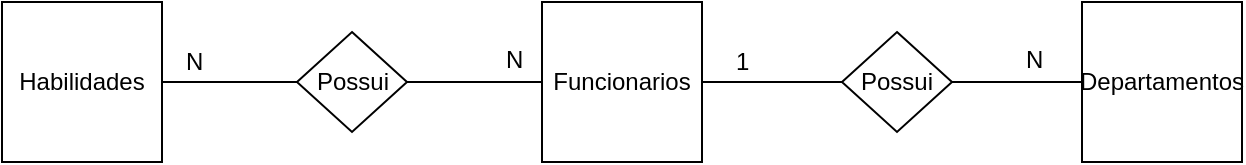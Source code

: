 <mxfile version="10.9.5" type="device"><diagram id="XPXUFJsgCxQIfTVGCF_j" name="Conceitual"><mxGraphModel dx="926" dy="628" grid="1" gridSize="10" guides="1" tooltips="1" connect="1" arrows="1" fold="1" page="1" pageScale="1" pageWidth="827" pageHeight="1169" math="0" shadow="0"><root><mxCell id="0"/><mxCell id="1" parent="0"/><mxCell id="GvkB34Hs-_N0vnf_pCDX-6" style="edgeStyle=orthogonalEdgeStyle;rounded=0;orthogonalLoop=1;jettySize=auto;html=1;endArrow=none;endFill=0;" edge="1" parent="1" source="GvkB34Hs-_N0vnf_pCDX-1" target="GvkB34Hs-_N0vnf_pCDX-4"><mxGeometry relative="1" as="geometry"/></mxCell><mxCell id="GvkB34Hs-_N0vnf_pCDX-10" style="edgeStyle=orthogonalEdgeStyle;rounded=0;orthogonalLoop=1;jettySize=auto;html=1;entryX=0;entryY=0.5;entryDx=0;entryDy=0;endArrow=none;endFill=0;" edge="1" parent="1" source="GvkB34Hs-_N0vnf_pCDX-1" target="GvkB34Hs-_N0vnf_pCDX-5"><mxGeometry relative="1" as="geometry"/></mxCell><mxCell id="GvkB34Hs-_N0vnf_pCDX-1" value="Funcionarios" style="whiteSpace=wrap;html=1;aspect=fixed;" vertex="1" parent="1"><mxGeometry x="350" y="400" width="80" height="80" as="geometry"/></mxCell><mxCell id="GvkB34Hs-_N0vnf_pCDX-2" value="Habilidades" style="whiteSpace=wrap;html=1;aspect=fixed;" vertex="1" parent="1"><mxGeometry x="80" y="400" width="80" height="80" as="geometry"/></mxCell><mxCell id="GvkB34Hs-_N0vnf_pCDX-9" style="edgeStyle=orthogonalEdgeStyle;rounded=0;orthogonalLoop=1;jettySize=auto;html=1;entryX=1;entryY=0.5;entryDx=0;entryDy=0;endArrow=none;endFill=0;" edge="1" parent="1" source="GvkB34Hs-_N0vnf_pCDX-3" target="GvkB34Hs-_N0vnf_pCDX-5"><mxGeometry relative="1" as="geometry"/></mxCell><mxCell id="GvkB34Hs-_N0vnf_pCDX-3" value="Departamentos" style="whiteSpace=wrap;html=1;aspect=fixed;" vertex="1" parent="1"><mxGeometry x="620" y="400" width="80" height="80" as="geometry"/></mxCell><mxCell id="GvkB34Hs-_N0vnf_pCDX-7" style="edgeStyle=orthogonalEdgeStyle;rounded=0;orthogonalLoop=1;jettySize=auto;html=1;endArrow=none;endFill=0;" edge="1" parent="1" source="GvkB34Hs-_N0vnf_pCDX-4" target="GvkB34Hs-_N0vnf_pCDX-2"><mxGeometry relative="1" as="geometry"/></mxCell><mxCell id="GvkB34Hs-_N0vnf_pCDX-4" value="Possui" style="rhombus;whiteSpace=wrap;html=1;" vertex="1" parent="1"><mxGeometry x="227.5" y="415" width="55" height="50" as="geometry"/></mxCell><mxCell id="GvkB34Hs-_N0vnf_pCDX-5" value="Possui" style="rhombus;whiteSpace=wrap;html=1;" vertex="1" parent="1"><mxGeometry x="500" y="415" width="55" height="50" as="geometry"/></mxCell><mxCell id="GvkB34Hs-_N0vnf_pCDX-11" value="N" style="text;html=1;resizable=0;points=[];autosize=1;align=left;verticalAlign=top;spacingTop=-4;" vertex="1" parent="1"><mxGeometry x="330" y="419" width="20" height="20" as="geometry"/></mxCell><mxCell id="GvkB34Hs-_N0vnf_pCDX-12" value="N" style="text;html=1;resizable=0;points=[];autosize=1;align=left;verticalAlign=top;spacingTop=-4;" vertex="1" parent="1"><mxGeometry x="170" y="420" width="20" height="20" as="geometry"/></mxCell><mxCell id="GvkB34Hs-_N0vnf_pCDX-13" value="1" style="text;html=1;resizable=0;points=[];autosize=1;align=left;verticalAlign=top;spacingTop=-4;" vertex="1" parent="1"><mxGeometry x="445" y="420" width="20" height="20" as="geometry"/></mxCell><mxCell id="GvkB34Hs-_N0vnf_pCDX-14" value="N" style="text;html=1;resizable=0;points=[];autosize=1;align=left;verticalAlign=top;spacingTop=-4;" vertex="1" parent="1"><mxGeometry x="590" y="419" width="20" height="20" as="geometry"/></mxCell></root></mxGraphModel></diagram></mxfile>
